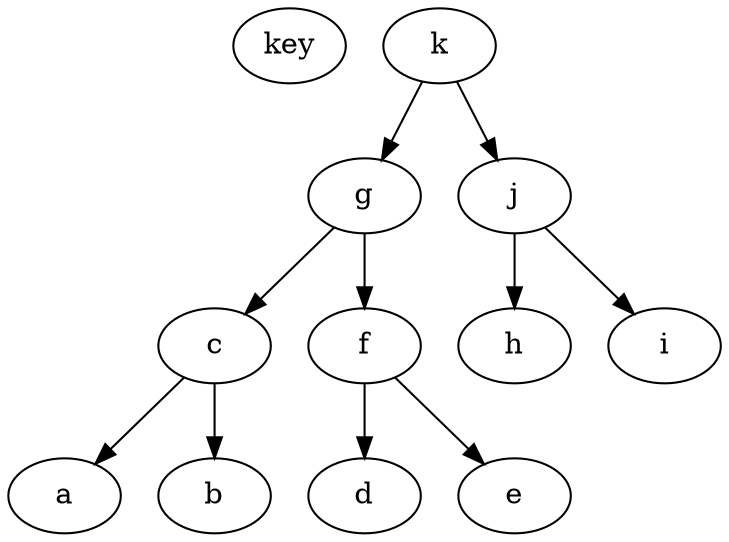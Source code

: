 digraph G {
key"k" -> "g";
key"k" -> "j";
key"g" -> "c";
key"g" -> "f";
key"c" -> "a";
key"c" -> "b";
key"f" -> "d";
key"f" -> "e";
key"j" -> "h";
key"j" -> "i";
}